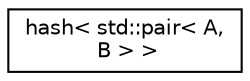 digraph "Graphical Class Hierarchy"
{
  edge [fontname="Helvetica",fontsize="10",labelfontname="Helvetica",labelfontsize="10"];
  node [fontname="Helvetica",fontsize="10",shape=record];
  rankdir="LR";
  Node1 [label="hash\< std::pair\< A,\l B \> \>",height=0.2,width=0.4,color="black", fillcolor="white", style="filled",URL="$structstd_1_1hash_3_01std_1_1pair_3_01A_00_01B_01_4_01_4.html",tooltip="A hasher for pairs. "];
}

